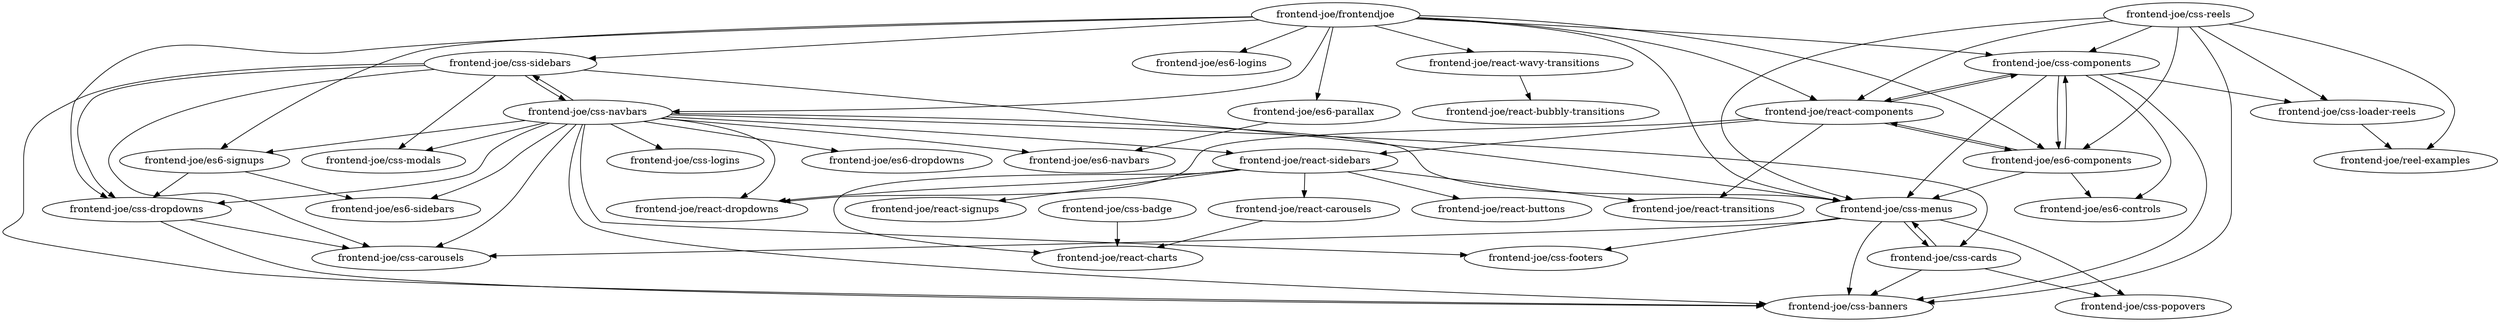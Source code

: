 digraph G {
"frontend-joe/frontendjoe" -> "frontend-joe/css-sidebars"
"frontend-joe/frontendjoe" -> "frontend-joe/css-navbars"
"frontend-joe/frontendjoe" -> "frontend-joe/css-components"
"frontend-joe/frontendjoe" -> "frontend-joe/react-components"
"frontend-joe/frontendjoe" -> "frontend-joe/es6-components"
"frontend-joe/frontendjoe" -> "frontend-joe/css-dropdowns"
"frontend-joe/frontendjoe" -> "frontend-joe/es6-parallax"
"frontend-joe/frontendjoe" -> "frontend-joe/es6-logins"
"frontend-joe/frontendjoe" -> "frontend-joe/es6-signups"
"frontend-joe/frontendjoe" -> "frontend-joe/react-wavy-transitions"
"frontend-joe/frontendjoe" -> "frontend-joe/css-menus"
"frontend-joe/css-navbars" -> "frontend-joe/css-menus"
"frontend-joe/css-navbars" -> "frontend-joe/css-sidebars"
"frontend-joe/css-navbars" -> "frontend-joe/css-footers"
"frontend-joe/css-navbars" -> "frontend-joe/css-modals"
"frontend-joe/css-navbars" -> "frontend-joe/css-logins"
"frontend-joe/css-navbars" -> "frontend-joe/css-cards"
"frontend-joe/css-navbars" -> "frontend-joe/css-banners"
"frontend-joe/css-navbars" -> "frontend-joe/react-sidebars"
"frontend-joe/css-navbars" -> "frontend-joe/es6-navbars"
"frontend-joe/css-navbars" -> "frontend-joe/es6-dropdowns"
"frontend-joe/css-navbars" -> "frontend-joe/css-dropdowns"
"frontend-joe/css-navbars" -> "frontend-joe/es6-signups"
"frontend-joe/css-navbars" -> "frontend-joe/es6-sidebars"
"frontend-joe/css-navbars" -> "frontend-joe/css-carousels"
"frontend-joe/css-navbars" -> "frontend-joe/react-dropdowns"
"frontend-joe/react-sidebars" -> "frontend-joe/react-dropdowns"
"frontend-joe/react-sidebars" -> "frontend-joe/react-carousels"
"frontend-joe/react-sidebars" -> "frontend-joe/react-buttons"
"frontend-joe/react-sidebars" -> "frontend-joe/react-charts"
"frontend-joe/react-sidebars" -> "frontend-joe/react-signups"
"frontend-joe/react-sidebars" -> "frontend-joe/react-transitions"
"frontend-joe/css-sidebars" -> "frontend-joe/css-modals"
"frontend-joe/css-sidebars" -> "frontend-joe/css-navbars"
"frontend-joe/css-sidebars" -> "frontend-joe/css-dropdowns"
"frontend-joe/css-sidebars" -> "frontend-joe/css-carousels"
"frontend-joe/css-sidebars" -> "frontend-joe/css-menus"
"frontend-joe/css-sidebars" -> "frontend-joe/css-banners"
"frontend-joe/css-dropdowns" -> "frontend-joe/css-carousels"
"frontend-joe/css-dropdowns" -> "frontend-joe/css-banners"
"frontend-joe/es6-parallax" -> "frontend-joe/es6-navbars"
"frontend-joe/react-wavy-transitions" -> "frontend-joe/react-bubbly-transitions"
"frontend-joe/es6-signups" -> "frontend-joe/css-dropdowns"
"frontend-joe/es6-signups" -> "frontend-joe/es6-sidebars"
"frontend-joe/react-carousels" -> "frontend-joe/react-charts"
"frontend-joe/css-badge" -> "frontend-joe/react-charts"
"frontend-joe/css-cards" -> "frontend-joe/css-banners"
"frontend-joe/css-cards" -> "frontend-joe/css-popovers"
"frontend-joe/css-cards" -> "frontend-joe/css-menus"
"frontend-joe/css-menus" -> "frontend-joe/css-footers"
"frontend-joe/css-menus" -> "frontend-joe/css-banners"
"frontend-joe/css-menus" -> "frontend-joe/css-cards"
"frontend-joe/css-menus" -> "frontend-joe/css-popovers"
"frontend-joe/css-menus" -> "frontend-joe/css-carousels"
"frontend-joe/react-components" -> "frontend-joe/es6-components"
"frontend-joe/react-components" -> "frontend-joe/css-components"
"frontend-joe/react-components" -> "frontend-joe/react-dropdowns"
"frontend-joe/react-components" -> "frontend-joe/react-transitions"
"frontend-joe/react-components" -> "frontend-joe/react-sidebars"
"frontend-joe/css-components" -> "frontend-joe/es6-components"
"frontend-joe/css-components" -> "frontend-joe/react-components"
"frontend-joe/css-components" -> "frontend-joe/css-banners"
"frontend-joe/css-components" -> "frontend-joe/css-menus"
"frontend-joe/css-components" -> "frontend-joe/es6-controls"
"frontend-joe/css-components" -> "frontend-joe/css-loader-reels"
"frontend-joe/es6-components" -> "frontend-joe/react-components"
"frontend-joe/es6-components" -> "frontend-joe/css-components"
"frontend-joe/es6-components" -> "frontend-joe/css-menus"
"frontend-joe/es6-components" -> "frontend-joe/es6-controls"
"frontend-joe/css-reels" -> "frontend-joe/css-loader-reels"
"frontend-joe/css-reels" -> "frontend-joe/css-components"
"frontend-joe/css-reels" -> "frontend-joe/es6-components"
"frontend-joe/css-reels" -> "frontend-joe/react-components"
"frontend-joe/css-reels" -> "frontend-joe/reel-examples"
"frontend-joe/css-reels" -> "frontend-joe/css-banners"
"frontend-joe/css-reels" -> "frontend-joe/css-menus"
"frontend-joe/css-loader-reels" -> "frontend-joe/reel-examples"
"frontend-joe/frontendjoe" ["l"="4.812,44.389"]
"frontend-joe/css-sidebars" ["l"="4.842,44.394"]
"frontend-joe/css-navbars" ["l"="4.857,44.387"]
"frontend-joe/css-components" ["l"="4.789,44.374"]
"frontend-joe/react-components" ["l"="4.791,44.397"]
"frontend-joe/es6-components" ["l"="4.778,44.382"]
"frontend-joe/css-dropdowns" ["l"="4.836,44.383"]
"frontend-joe/es6-parallax" ["l"="4.826,44.352"]
"frontend-joe/es6-logins" ["l"="4.785,44.414"]
"frontend-joe/es6-signups" ["l"="4.847,44.376"]
"frontend-joe/react-wavy-transitions" ["l"="4.756,44.407"]
"frontend-joe/css-menus" ["l"="4.827,44.368"]
"frontend-joe/css-footers" ["l"="4.871,44.365"]
"frontend-joe/css-modals" ["l"="4.866,44.407"]
"frontend-joe/css-logins" ["l"="4.893,44.402"]
"frontend-joe/css-cards" ["l"="4.844,44.361"]
"frontend-joe/css-banners" ["l"="4.82,44.375"]
"frontend-joe/react-sidebars" ["l"="4.826,44.426"]
"frontend-joe/es6-navbars" ["l"="4.86,44.354"]
"frontend-joe/es6-dropdowns" ["l"="4.897,44.386"]
"frontend-joe/es6-sidebars" ["l"="4.878,44.379"]
"frontend-joe/css-carousels" ["l"="4.857,44.375"]
"frontend-joe/react-dropdowns" ["l"="4.827,44.409"]
"frontend-joe/react-carousels" ["l"="4.822,44.448"]
"frontend-joe/react-buttons" ["l"="4.839,44.445"]
"frontend-joe/react-charts" ["l"="4.806,44.444"]
"frontend-joe/react-signups" ["l"="4.851,44.437"]
"frontend-joe/react-transitions" ["l"="4.8,44.421"]
"frontend-joe/react-bubbly-transitions" ["l"="4.728,44.415"]
"frontend-joe/css-badge" ["l"="4.795,44.458"]
"frontend-joe/css-popovers" ["l"="4.842,44.345"]
"frontend-joe/es6-controls" ["l"="4.756,44.375"]
"frontend-joe/css-loader-reels" ["l"="4.765,44.354"]
"frontend-joe/css-reels" ["l"="4.791,44.36"]
"frontend-joe/reel-examples" ["l"="4.773,44.342"]
}